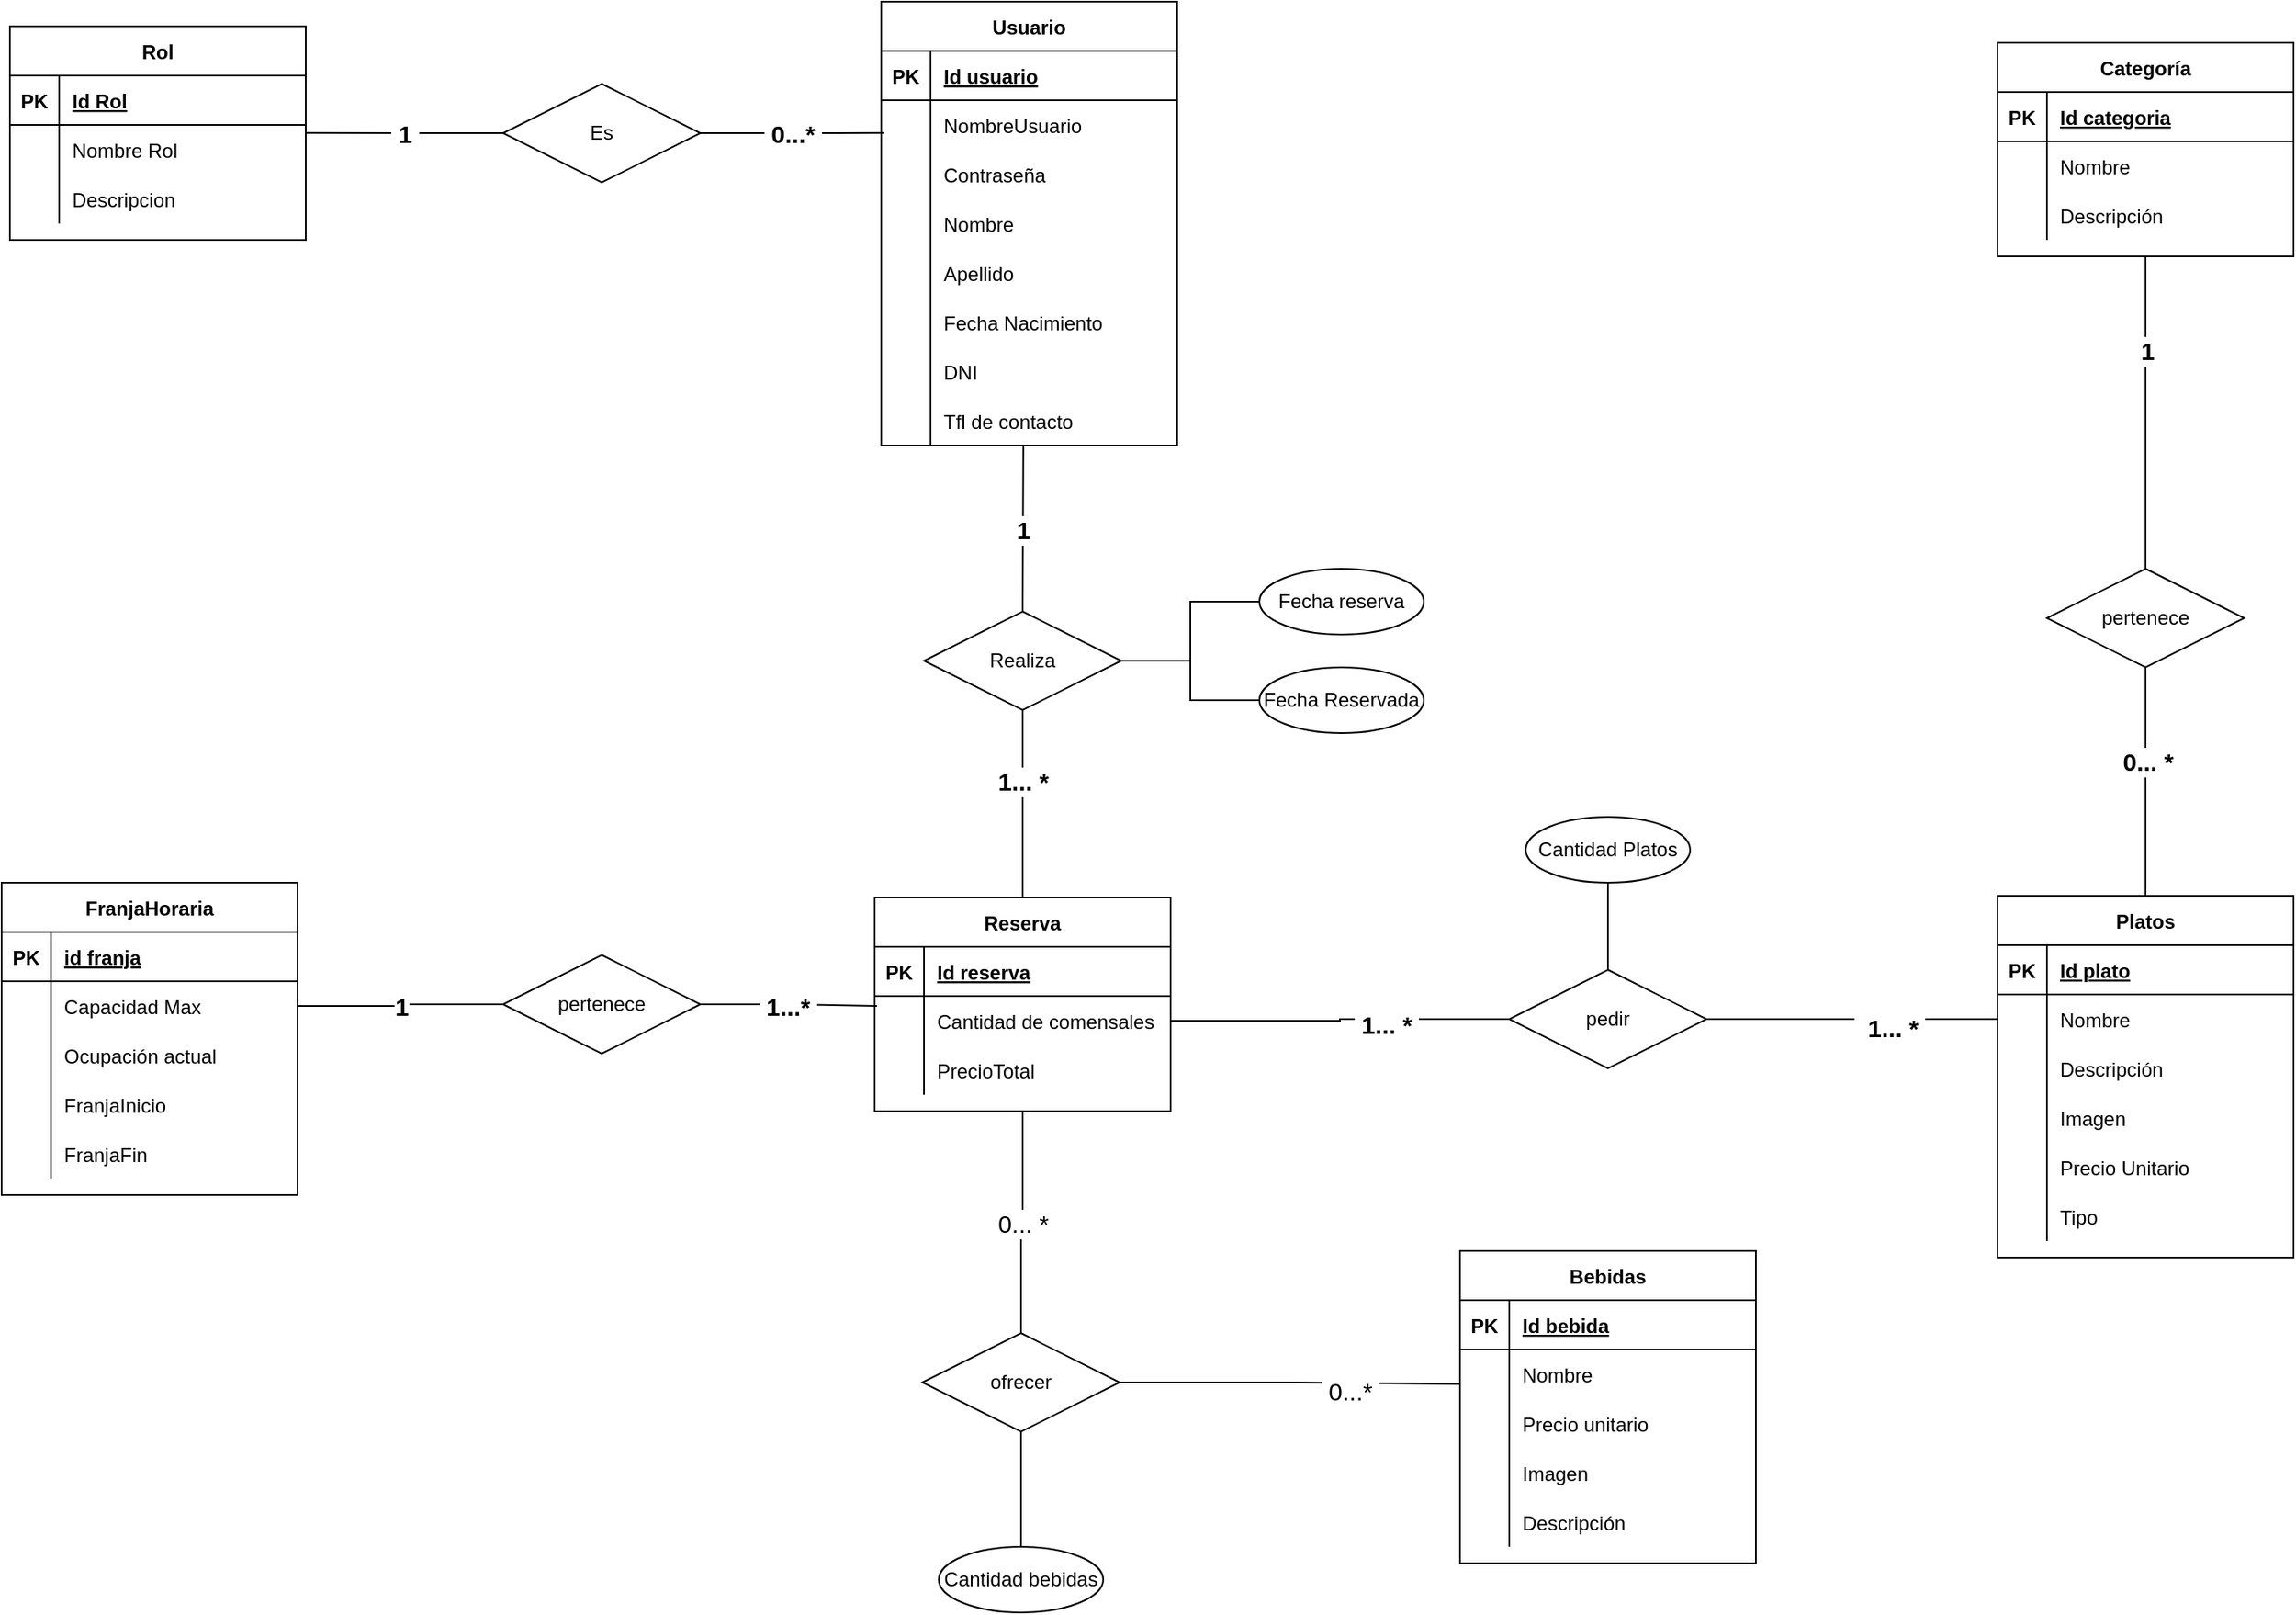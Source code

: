 <mxfile version="14.4.4" type="device"><diagram id="475zfKibWWfShRON_Sgv" name="Page-1"><mxGraphModel dx="2370" dy="1287" grid="1" gridSize="10" guides="1" tooltips="1" connect="1" arrows="1" fold="1" page="1" pageScale="1" pageWidth="10000" pageHeight="10000" math="0" shadow="0"><root><mxCell id="0"/><mxCell id="1" parent="0"/><mxCell id="POBwvLtmNd0tr_JfUgw_-1" value="Rol" style="shape=table;startSize=30;container=1;collapsible=1;childLayout=tableLayout;fixedRows=1;rowLines=0;fontStyle=1;align=center;resizeLast=1;" parent="1" vertex="1"><mxGeometry x="270" y="195" width="180" height="130" as="geometry"/></mxCell><mxCell id="POBwvLtmNd0tr_JfUgw_-2" value="" style="shape=partialRectangle;collapsible=0;dropTarget=0;pointerEvents=0;fillColor=none;top=0;left=0;bottom=1;right=0;points=[[0,0.5],[1,0.5]];portConstraint=eastwest;" parent="POBwvLtmNd0tr_JfUgw_-1" vertex="1"><mxGeometry y="30" width="180" height="30" as="geometry"/></mxCell><mxCell id="POBwvLtmNd0tr_JfUgw_-3" value="PK" style="shape=partialRectangle;connectable=0;fillColor=none;top=0;left=0;bottom=0;right=0;fontStyle=1;overflow=hidden;" parent="POBwvLtmNd0tr_JfUgw_-2" vertex="1"><mxGeometry width="30" height="30" as="geometry"/></mxCell><mxCell id="POBwvLtmNd0tr_JfUgw_-4" value="Id Rol" style="shape=partialRectangle;connectable=0;fillColor=none;top=0;left=0;bottom=0;right=0;align=left;spacingLeft=6;fontStyle=5;overflow=hidden;" parent="POBwvLtmNd0tr_JfUgw_-2" vertex="1"><mxGeometry x="30" width="150" height="30" as="geometry"/></mxCell><mxCell id="POBwvLtmNd0tr_JfUgw_-5" value="" style="shape=partialRectangle;collapsible=0;dropTarget=0;pointerEvents=0;fillColor=none;top=0;left=0;bottom=0;right=0;points=[[0,0.5],[1,0.5]];portConstraint=eastwest;" parent="POBwvLtmNd0tr_JfUgw_-1" vertex="1"><mxGeometry y="60" width="180" height="30" as="geometry"/></mxCell><mxCell id="POBwvLtmNd0tr_JfUgw_-6" value="" style="shape=partialRectangle;connectable=0;fillColor=none;top=0;left=0;bottom=0;right=0;editable=1;overflow=hidden;" parent="POBwvLtmNd0tr_JfUgw_-5" vertex="1"><mxGeometry width="30" height="30" as="geometry"/></mxCell><mxCell id="POBwvLtmNd0tr_JfUgw_-7" value="Nombre Rol" style="shape=partialRectangle;connectable=0;fillColor=none;top=0;left=0;bottom=0;right=0;align=left;spacingLeft=6;overflow=hidden;" parent="POBwvLtmNd0tr_JfUgw_-5" vertex="1"><mxGeometry x="30" width="150" height="30" as="geometry"/></mxCell><mxCell id="POBwvLtmNd0tr_JfUgw_-8" value="" style="shape=partialRectangle;collapsible=0;dropTarget=0;pointerEvents=0;fillColor=none;top=0;left=0;bottom=0;right=0;points=[[0,0.5],[1,0.5]];portConstraint=eastwest;" parent="POBwvLtmNd0tr_JfUgw_-1" vertex="1"><mxGeometry y="90" width="180" height="30" as="geometry"/></mxCell><mxCell id="POBwvLtmNd0tr_JfUgw_-9" value="" style="shape=partialRectangle;connectable=0;fillColor=none;top=0;left=0;bottom=0;right=0;editable=1;overflow=hidden;" parent="POBwvLtmNd0tr_JfUgw_-8" vertex="1"><mxGeometry width="30" height="30" as="geometry"/></mxCell><mxCell id="POBwvLtmNd0tr_JfUgw_-10" value="Descripcion" style="shape=partialRectangle;connectable=0;fillColor=none;top=0;left=0;bottom=0;right=0;align=left;spacingLeft=6;overflow=hidden;" parent="POBwvLtmNd0tr_JfUgw_-8" vertex="1"><mxGeometry x="30" width="150" height="30" as="geometry"/></mxCell><mxCell id="POBwvLtmNd0tr_JfUgw_-11" value="&amp;nbsp;1&amp;nbsp;" style="edgeStyle=orthogonalEdgeStyle;rounded=0;orthogonalLoop=1;jettySize=auto;html=1;exitX=0;exitY=0.5;exitDx=0;exitDy=0;entryX=0.998;entryY=0.163;entryDx=0;entryDy=0;entryPerimeter=0;endArrow=none;endFill=0;fontSize=15;fontStyle=1" parent="1" source="POBwvLtmNd0tr_JfUgw_-13" target="POBwvLtmNd0tr_JfUgw_-5" edge="1"><mxGeometry relative="1" as="geometry"/></mxCell><mxCell id="POBwvLtmNd0tr_JfUgw_-12" value="&amp;nbsp;0...*&amp;nbsp;" style="edgeStyle=orthogonalEdgeStyle;rounded=0;orthogonalLoop=1;jettySize=auto;html=1;exitX=1;exitY=0.5;exitDx=0;exitDy=0;entryX=0.008;entryY=0.663;entryDx=0;entryDy=0;entryPerimeter=0;endArrow=none;endFill=0;fontSize=15;fontStyle=1" parent="1" source="POBwvLtmNd0tr_JfUgw_-13" target="POBwvLtmNd0tr_JfUgw_-18" edge="1"><mxGeometry relative="1" as="geometry"/></mxCell><mxCell id="POBwvLtmNd0tr_JfUgw_-13" value="Es" style="shape=rhombus;perimeter=rhombusPerimeter;whiteSpace=wrap;html=1;align=center;" parent="1" vertex="1"><mxGeometry x="570" y="230" width="120" height="60" as="geometry"/></mxCell><mxCell id="POBwvLtmNd0tr_JfUgw_-14" value="Usuario" style="shape=table;startSize=30;container=1;collapsible=1;childLayout=tableLayout;fixedRows=1;rowLines=0;fontStyle=1;align=center;resizeLast=1;" parent="1" vertex="1"><mxGeometry x="800" y="180" width="180" height="270" as="geometry"/></mxCell><mxCell id="POBwvLtmNd0tr_JfUgw_-15" value="" style="shape=partialRectangle;collapsible=0;dropTarget=0;pointerEvents=0;fillColor=none;top=0;left=0;bottom=1;right=0;points=[[0,0.5],[1,0.5]];portConstraint=eastwest;" parent="POBwvLtmNd0tr_JfUgw_-14" vertex="1"><mxGeometry y="30" width="180" height="30" as="geometry"/></mxCell><mxCell id="POBwvLtmNd0tr_JfUgw_-16" value="PK" style="shape=partialRectangle;connectable=0;fillColor=none;top=0;left=0;bottom=0;right=0;fontStyle=1;overflow=hidden;" parent="POBwvLtmNd0tr_JfUgw_-15" vertex="1"><mxGeometry width="30" height="30" as="geometry"/></mxCell><mxCell id="POBwvLtmNd0tr_JfUgw_-17" value="Id usuario" style="shape=partialRectangle;connectable=0;fillColor=none;top=0;left=0;bottom=0;right=0;align=left;spacingLeft=6;fontStyle=5;overflow=hidden;" parent="POBwvLtmNd0tr_JfUgw_-15" vertex="1"><mxGeometry x="30" width="150" height="30" as="geometry"/></mxCell><mxCell id="POBwvLtmNd0tr_JfUgw_-18" value="" style="shape=partialRectangle;collapsible=0;dropTarget=0;pointerEvents=0;fillColor=none;top=0;left=0;bottom=0;right=0;points=[[0,0.5],[1,0.5]];portConstraint=eastwest;" parent="POBwvLtmNd0tr_JfUgw_-14" vertex="1"><mxGeometry y="60" width="180" height="30" as="geometry"/></mxCell><mxCell id="POBwvLtmNd0tr_JfUgw_-19" value="" style="shape=partialRectangle;connectable=0;fillColor=none;top=0;left=0;bottom=0;right=0;editable=1;overflow=hidden;" parent="POBwvLtmNd0tr_JfUgw_-18" vertex="1"><mxGeometry width="30" height="30" as="geometry"/></mxCell><mxCell id="POBwvLtmNd0tr_JfUgw_-20" value="NombreUsuario" style="shape=partialRectangle;connectable=0;fillColor=none;top=0;left=0;bottom=0;right=0;align=left;spacingLeft=6;overflow=hidden;" parent="POBwvLtmNd0tr_JfUgw_-18" vertex="1"><mxGeometry x="30" width="150" height="30" as="geometry"/></mxCell><mxCell id="POBwvLtmNd0tr_JfUgw_-21" value="" style="shape=partialRectangle;collapsible=0;dropTarget=0;pointerEvents=0;fillColor=none;top=0;left=0;bottom=0;right=0;points=[[0,0.5],[1,0.5]];portConstraint=eastwest;" parent="POBwvLtmNd0tr_JfUgw_-14" vertex="1"><mxGeometry y="90" width="180" height="30" as="geometry"/></mxCell><mxCell id="POBwvLtmNd0tr_JfUgw_-22" value="" style="shape=partialRectangle;connectable=0;fillColor=none;top=0;left=0;bottom=0;right=0;editable=1;overflow=hidden;" parent="POBwvLtmNd0tr_JfUgw_-21" vertex="1"><mxGeometry width="30" height="30" as="geometry"/></mxCell><mxCell id="POBwvLtmNd0tr_JfUgw_-23" value="Contraseña" style="shape=partialRectangle;connectable=0;fillColor=none;top=0;left=0;bottom=0;right=0;align=left;spacingLeft=6;overflow=hidden;" parent="POBwvLtmNd0tr_JfUgw_-21" vertex="1"><mxGeometry x="30" width="150" height="30" as="geometry"/></mxCell><mxCell id="POBwvLtmNd0tr_JfUgw_-24" value="" style="shape=partialRectangle;collapsible=0;dropTarget=0;pointerEvents=0;fillColor=none;top=0;left=0;bottom=0;right=0;points=[[0,0.5],[1,0.5]];portConstraint=eastwest;" parent="POBwvLtmNd0tr_JfUgw_-14" vertex="1"><mxGeometry y="120" width="180" height="30" as="geometry"/></mxCell><mxCell id="POBwvLtmNd0tr_JfUgw_-25" value="" style="shape=partialRectangle;connectable=0;fillColor=none;top=0;left=0;bottom=0;right=0;editable=1;overflow=hidden;" parent="POBwvLtmNd0tr_JfUgw_-24" vertex="1"><mxGeometry width="30" height="30" as="geometry"/></mxCell><mxCell id="POBwvLtmNd0tr_JfUgw_-26" value="Nombre" style="shape=partialRectangle;connectable=0;fillColor=none;top=0;left=0;bottom=0;right=0;align=left;spacingLeft=6;overflow=hidden;" parent="POBwvLtmNd0tr_JfUgw_-24" vertex="1"><mxGeometry x="30" width="150" height="30" as="geometry"/></mxCell><mxCell id="POBwvLtmNd0tr_JfUgw_-27" style="shape=partialRectangle;collapsible=0;dropTarget=0;pointerEvents=0;fillColor=none;top=0;left=0;bottom=0;right=0;points=[[0,0.5],[1,0.5]];portConstraint=eastwest;" parent="POBwvLtmNd0tr_JfUgw_-14" vertex="1"><mxGeometry y="150" width="180" height="30" as="geometry"/></mxCell><mxCell id="POBwvLtmNd0tr_JfUgw_-28" style="shape=partialRectangle;connectable=0;fillColor=none;top=0;left=0;bottom=0;right=0;editable=1;overflow=hidden;" parent="POBwvLtmNd0tr_JfUgw_-27" vertex="1"><mxGeometry width="30" height="30" as="geometry"/></mxCell><mxCell id="POBwvLtmNd0tr_JfUgw_-29" value="Apellido" style="shape=partialRectangle;connectable=0;fillColor=none;top=0;left=0;bottom=0;right=0;align=left;spacingLeft=6;overflow=hidden;" parent="POBwvLtmNd0tr_JfUgw_-27" vertex="1"><mxGeometry x="30" width="150" height="30" as="geometry"/></mxCell><mxCell id="POBwvLtmNd0tr_JfUgw_-30" style="shape=partialRectangle;collapsible=0;dropTarget=0;pointerEvents=0;fillColor=none;top=0;left=0;bottom=0;right=0;points=[[0,0.5],[1,0.5]];portConstraint=eastwest;" parent="POBwvLtmNd0tr_JfUgw_-14" vertex="1"><mxGeometry y="180" width="180" height="30" as="geometry"/></mxCell><mxCell id="POBwvLtmNd0tr_JfUgw_-31" style="shape=partialRectangle;connectable=0;fillColor=none;top=0;left=0;bottom=0;right=0;editable=1;overflow=hidden;" parent="POBwvLtmNd0tr_JfUgw_-30" vertex="1"><mxGeometry width="30" height="30" as="geometry"/></mxCell><mxCell id="POBwvLtmNd0tr_JfUgw_-32" value="Fecha Nacimiento" style="shape=partialRectangle;connectable=0;fillColor=none;top=0;left=0;bottom=0;right=0;align=left;spacingLeft=6;overflow=hidden;" parent="POBwvLtmNd0tr_JfUgw_-30" vertex="1"><mxGeometry x="30" width="150" height="30" as="geometry"/></mxCell><mxCell id="POBwvLtmNd0tr_JfUgw_-33" style="shape=partialRectangle;collapsible=0;dropTarget=0;pointerEvents=0;fillColor=none;top=0;left=0;bottom=0;right=0;points=[[0,0.5],[1,0.5]];portConstraint=eastwest;" parent="POBwvLtmNd0tr_JfUgw_-14" vertex="1"><mxGeometry y="210" width="180" height="30" as="geometry"/></mxCell><mxCell id="POBwvLtmNd0tr_JfUgw_-34" style="shape=partialRectangle;connectable=0;fillColor=none;top=0;left=0;bottom=0;right=0;editable=1;overflow=hidden;" parent="POBwvLtmNd0tr_JfUgw_-33" vertex="1"><mxGeometry width="30" height="30" as="geometry"/></mxCell><mxCell id="POBwvLtmNd0tr_JfUgw_-35" value="DNI" style="shape=partialRectangle;connectable=0;fillColor=none;top=0;left=0;bottom=0;right=0;align=left;spacingLeft=6;overflow=hidden;" parent="POBwvLtmNd0tr_JfUgw_-33" vertex="1"><mxGeometry x="30" width="150" height="30" as="geometry"/></mxCell><mxCell id="POBwvLtmNd0tr_JfUgw_-36" style="shape=partialRectangle;collapsible=0;dropTarget=0;pointerEvents=0;fillColor=none;top=0;left=0;bottom=0;right=0;points=[[0,0.5],[1,0.5]];portConstraint=eastwest;" parent="POBwvLtmNd0tr_JfUgw_-14" vertex="1"><mxGeometry y="240" width="180" height="30" as="geometry"/></mxCell><mxCell id="POBwvLtmNd0tr_JfUgw_-37" style="shape=partialRectangle;connectable=0;fillColor=none;top=0;left=0;bottom=0;right=0;editable=1;overflow=hidden;" parent="POBwvLtmNd0tr_JfUgw_-36" vertex="1"><mxGeometry width="30" height="30" as="geometry"/></mxCell><mxCell id="POBwvLtmNd0tr_JfUgw_-38" value="Tfl de contacto" style="shape=partialRectangle;connectable=0;fillColor=none;top=0;left=0;bottom=0;right=0;align=left;spacingLeft=6;overflow=hidden;" parent="POBwvLtmNd0tr_JfUgw_-36" vertex="1"><mxGeometry x="30" width="150" height="30" as="geometry"/></mxCell><mxCell id="POBwvLtmNd0tr_JfUgw_-39" value="1" style="edgeStyle=orthogonalEdgeStyle;rounded=0;orthogonalLoop=1;jettySize=auto;html=1;exitX=0.5;exitY=0;exitDx=0;exitDy=0;entryX=0.48;entryY=0.998;entryDx=0;entryDy=0;entryPerimeter=0;endArrow=none;endFill=0;fontSize=15;fontStyle=1" parent="1" source="POBwvLtmNd0tr_JfUgw_-40" target="POBwvLtmNd0tr_JfUgw_-36" edge="1"><mxGeometry relative="1" as="geometry"><Array as="points"><mxPoint x="886" y="545"/><mxPoint x="886" y="497"/></Array></mxGeometry></mxCell><mxCell id="POBwvLtmNd0tr_JfUgw_-40" value="Realiza" style="shape=rhombus;perimeter=rhombusPerimeter;whiteSpace=wrap;html=1;align=center;" parent="1" vertex="1"><mxGeometry x="826" y="551" width="120" height="60" as="geometry"/></mxCell><mxCell id="POBwvLtmNd0tr_JfUgw_-41" style="edgeStyle=orthogonalEdgeStyle;rounded=0;orthogonalLoop=1;jettySize=auto;html=1;exitX=0.5;exitY=0;exitDx=0;exitDy=0;entryX=0.5;entryY=1;entryDx=0;entryDy=0;endArrow=none;endFill=0;fontSize=15;fontStyle=1" parent="1" source="POBwvLtmNd0tr_JfUgw_-43" target="POBwvLtmNd0tr_JfUgw_-40" edge="1"><mxGeometry relative="1" as="geometry"/></mxCell><mxCell id="POBwvLtmNd0tr_JfUgw_-42" value="1... *" style="edgeLabel;html=1;align=center;verticalAlign=middle;resizable=0;points=[];fontSize=15;fontStyle=1" parent="POBwvLtmNd0tr_JfUgw_-41" vertex="1" connectable="0"><mxGeometry x="0.246" relative="1" as="geometry"><mxPoint as="offset"/></mxGeometry></mxCell><mxCell id="POBwvLtmNd0tr_JfUgw_-43" value="Reserva" style="shape=table;startSize=30;container=1;collapsible=1;childLayout=tableLayout;fixedRows=1;rowLines=0;fontStyle=1;align=center;resizeLast=1;" parent="1" vertex="1"><mxGeometry x="796" y="725" width="180" height="130" as="geometry"/></mxCell><mxCell id="POBwvLtmNd0tr_JfUgw_-44" value="" style="shape=partialRectangle;collapsible=0;dropTarget=0;pointerEvents=0;fillColor=none;top=0;left=0;bottom=1;right=0;points=[[0,0.5],[1,0.5]];portConstraint=eastwest;" parent="POBwvLtmNd0tr_JfUgw_-43" vertex="1"><mxGeometry y="30" width="180" height="30" as="geometry"/></mxCell><mxCell id="POBwvLtmNd0tr_JfUgw_-45" value="PK" style="shape=partialRectangle;connectable=0;fillColor=none;top=0;left=0;bottom=0;right=0;fontStyle=1;overflow=hidden;" parent="POBwvLtmNd0tr_JfUgw_-44" vertex="1"><mxGeometry width="30" height="30" as="geometry"/></mxCell><mxCell id="POBwvLtmNd0tr_JfUgw_-46" value="Id reserva" style="shape=partialRectangle;connectable=0;fillColor=none;top=0;left=0;bottom=0;right=0;align=left;spacingLeft=6;fontStyle=5;overflow=hidden;" parent="POBwvLtmNd0tr_JfUgw_-44" vertex="1"><mxGeometry x="30" width="150" height="30" as="geometry"/></mxCell><mxCell id="POBwvLtmNd0tr_JfUgw_-47" value="" style="shape=partialRectangle;collapsible=0;dropTarget=0;pointerEvents=0;fillColor=none;top=0;left=0;bottom=0;right=0;points=[[0,0.5],[1,0.5]];portConstraint=eastwest;" parent="POBwvLtmNd0tr_JfUgw_-43" vertex="1"><mxGeometry y="60" width="180" height="30" as="geometry"/></mxCell><mxCell id="POBwvLtmNd0tr_JfUgw_-48" value="" style="shape=partialRectangle;connectable=0;fillColor=none;top=0;left=0;bottom=0;right=0;editable=1;overflow=hidden;" parent="POBwvLtmNd0tr_JfUgw_-47" vertex="1"><mxGeometry width="30" height="30" as="geometry"/></mxCell><mxCell id="POBwvLtmNd0tr_JfUgw_-49" value="Cantidad de comensales" style="shape=partialRectangle;connectable=0;fillColor=none;top=0;left=0;bottom=0;right=0;align=left;spacingLeft=6;overflow=hidden;" parent="POBwvLtmNd0tr_JfUgw_-47" vertex="1"><mxGeometry x="30" width="150" height="30" as="geometry"/></mxCell><mxCell id="POBwvLtmNd0tr_JfUgw_-50" value="" style="shape=partialRectangle;collapsible=0;dropTarget=0;pointerEvents=0;fillColor=none;top=0;left=0;bottom=0;right=0;points=[[0,0.5],[1,0.5]];portConstraint=eastwest;" parent="POBwvLtmNd0tr_JfUgw_-43" vertex="1"><mxGeometry y="90" width="180" height="30" as="geometry"/></mxCell><mxCell id="POBwvLtmNd0tr_JfUgw_-51" value="" style="shape=partialRectangle;connectable=0;fillColor=none;top=0;left=0;bottom=0;right=0;editable=1;overflow=hidden;" parent="POBwvLtmNd0tr_JfUgw_-50" vertex="1"><mxGeometry width="30" height="30" as="geometry"/></mxCell><mxCell id="POBwvLtmNd0tr_JfUgw_-52" value="PrecioTotal" style="shape=partialRectangle;connectable=0;fillColor=none;top=0;left=0;bottom=0;right=0;align=left;spacingLeft=6;overflow=hidden;" parent="POBwvLtmNd0tr_JfUgw_-50" vertex="1"><mxGeometry x="30" width="150" height="30" as="geometry"/></mxCell><mxCell id="POBwvLtmNd0tr_JfUgw_-53" style="edgeStyle=orthogonalEdgeStyle;rounded=0;orthogonalLoop=1;jettySize=auto;html=1;exitX=0;exitY=0.5;exitDx=0;exitDy=0;entryX=1;entryY=0.5;entryDx=0;entryDy=0;endArrow=none;endFill=0;" parent="1" source="POBwvLtmNd0tr_JfUgw_-54" target="POBwvLtmNd0tr_JfUgw_-40" edge="1"><mxGeometry relative="1" as="geometry"/></mxCell><mxCell id="POBwvLtmNd0tr_JfUgw_-54" value="Fecha reserva" style="ellipse;whiteSpace=wrap;html=1;align=center;" parent="1" vertex="1"><mxGeometry x="1030" y="525" width="100" height="40" as="geometry"/></mxCell><mxCell id="POBwvLtmNd0tr_JfUgw_-55" style="edgeStyle=orthogonalEdgeStyle;rounded=0;orthogonalLoop=1;jettySize=auto;html=1;exitX=1;exitY=0.5;exitDx=0;exitDy=0;entryX=0;entryY=0.5;entryDx=0;entryDy=0;endArrow=none;endFill=0;fontSize=15;fontStyle=1" parent="1" source="POBwvLtmNd0tr_JfUgw_-57" target="POBwvLtmNd0tr_JfUgw_-64" edge="1"><mxGeometry relative="1" as="geometry"/></mxCell><mxCell id="POBwvLtmNd0tr_JfUgw_-56" value="&amp;nbsp; 1... *&amp;nbsp;" style="edgeLabel;html=1;align=center;verticalAlign=middle;resizable=0;points=[];fontStyle=1;fontSize=15;" parent="POBwvLtmNd0tr_JfUgw_-55" vertex="1" connectable="0"><mxGeometry x="0.254" y="-5" relative="1" as="geometry"><mxPoint as="offset"/></mxGeometry></mxCell><mxCell id="POBwvLtmNd0tr_JfUgw_-57" value="pedir" style="shape=rhombus;perimeter=rhombusPerimeter;whiteSpace=wrap;html=1;align=center;" parent="1" vertex="1"><mxGeometry x="1182" y="769" width="120" height="60" as="geometry"/></mxCell><mxCell id="POBwvLtmNd0tr_JfUgw_-58" style="edgeStyle=orthogonalEdgeStyle;rounded=0;orthogonalLoop=1;jettySize=auto;html=1;exitX=1;exitY=0.5;exitDx=0;exitDy=0;endArrow=none;endFill=0;entryX=0;entryY=0.5;entryDx=0;entryDy=0;fontSize=15;fontStyle=1" parent="1" source="POBwvLtmNd0tr_JfUgw_-47" target="POBwvLtmNd0tr_JfUgw_-57" edge="1"><mxGeometry relative="1" as="geometry"><mxPoint x="1160.0" y="800.529" as="targetPoint"/></mxGeometry></mxCell><mxCell id="POBwvLtmNd0tr_JfUgw_-59" value="&amp;nbsp;1... *&amp;nbsp;" style="edgeLabel;html=1;align=center;verticalAlign=middle;resizable=0;points=[];fontStyle=1;fontSize=15;" parent="POBwvLtmNd0tr_JfUgw_-58" vertex="1" connectable="0"><mxGeometry x="0.275" y="-3" relative="1" as="geometry"><mxPoint as="offset"/></mxGeometry></mxCell><mxCell id="POBwvLtmNd0tr_JfUgw_-60" value="Platos" style="shape=table;startSize=30;container=1;collapsible=1;childLayout=tableLayout;fixedRows=1;rowLines=0;fontStyle=1;align=center;resizeLast=1;" parent="1" vertex="1"><mxGeometry x="1479" y="724" width="180" height="220" as="geometry"/></mxCell><mxCell id="POBwvLtmNd0tr_JfUgw_-61" value="" style="shape=partialRectangle;collapsible=0;dropTarget=0;pointerEvents=0;fillColor=none;top=0;left=0;bottom=1;right=0;points=[[0,0.5],[1,0.5]];portConstraint=eastwest;" parent="POBwvLtmNd0tr_JfUgw_-60" vertex="1"><mxGeometry y="30" width="180" height="30" as="geometry"/></mxCell><mxCell id="POBwvLtmNd0tr_JfUgw_-62" value="PK" style="shape=partialRectangle;connectable=0;fillColor=none;top=0;left=0;bottom=0;right=0;fontStyle=1;overflow=hidden;" parent="POBwvLtmNd0tr_JfUgw_-61" vertex="1"><mxGeometry width="30" height="30" as="geometry"/></mxCell><mxCell id="POBwvLtmNd0tr_JfUgw_-63" value="Id plato" style="shape=partialRectangle;connectable=0;fillColor=none;top=0;left=0;bottom=0;right=0;align=left;spacingLeft=6;fontStyle=5;overflow=hidden;" parent="POBwvLtmNd0tr_JfUgw_-61" vertex="1"><mxGeometry x="30" width="150" height="30" as="geometry"/></mxCell><mxCell id="POBwvLtmNd0tr_JfUgw_-64" value="" style="shape=partialRectangle;collapsible=0;dropTarget=0;pointerEvents=0;fillColor=none;top=0;left=0;bottom=0;right=0;points=[[0,0.5],[1,0.5]];portConstraint=eastwest;" parent="POBwvLtmNd0tr_JfUgw_-60" vertex="1"><mxGeometry y="60" width="180" height="30" as="geometry"/></mxCell><mxCell id="POBwvLtmNd0tr_JfUgw_-65" value="" style="shape=partialRectangle;connectable=0;fillColor=none;top=0;left=0;bottom=0;right=0;editable=1;overflow=hidden;" parent="POBwvLtmNd0tr_JfUgw_-64" vertex="1"><mxGeometry width="30" height="30" as="geometry"/></mxCell><mxCell id="POBwvLtmNd0tr_JfUgw_-66" value="Nombre" style="shape=partialRectangle;connectable=0;fillColor=none;top=0;left=0;bottom=0;right=0;align=left;spacingLeft=6;overflow=hidden;" parent="POBwvLtmNd0tr_JfUgw_-64" vertex="1"><mxGeometry x="30" width="150" height="30" as="geometry"/></mxCell><mxCell id="POBwvLtmNd0tr_JfUgw_-67" value="" style="shape=partialRectangle;collapsible=0;dropTarget=0;pointerEvents=0;fillColor=none;top=0;left=0;bottom=0;right=0;points=[[0,0.5],[1,0.5]];portConstraint=eastwest;" parent="POBwvLtmNd0tr_JfUgw_-60" vertex="1"><mxGeometry y="90" width="180" height="30" as="geometry"/></mxCell><mxCell id="POBwvLtmNd0tr_JfUgw_-68" value="" style="shape=partialRectangle;connectable=0;fillColor=none;top=0;left=0;bottom=0;right=0;editable=1;overflow=hidden;" parent="POBwvLtmNd0tr_JfUgw_-67" vertex="1"><mxGeometry width="30" height="30" as="geometry"/></mxCell><mxCell id="POBwvLtmNd0tr_JfUgw_-69" value="Descripción" style="shape=partialRectangle;connectable=0;fillColor=none;top=0;left=0;bottom=0;right=0;align=left;spacingLeft=6;overflow=hidden;" parent="POBwvLtmNd0tr_JfUgw_-67" vertex="1"><mxGeometry x="30" width="150" height="30" as="geometry"/></mxCell><mxCell id="POBwvLtmNd0tr_JfUgw_-70" value="" style="shape=partialRectangle;collapsible=0;dropTarget=0;pointerEvents=0;fillColor=none;top=0;left=0;bottom=0;right=0;points=[[0,0.5],[1,0.5]];portConstraint=eastwest;" parent="POBwvLtmNd0tr_JfUgw_-60" vertex="1"><mxGeometry y="120" width="180" height="30" as="geometry"/></mxCell><mxCell id="POBwvLtmNd0tr_JfUgw_-71" value="" style="shape=partialRectangle;connectable=0;fillColor=none;top=0;left=0;bottom=0;right=0;editable=1;overflow=hidden;" parent="POBwvLtmNd0tr_JfUgw_-70" vertex="1"><mxGeometry width="30" height="30" as="geometry"/></mxCell><mxCell id="POBwvLtmNd0tr_JfUgw_-72" value="Imagen" style="shape=partialRectangle;connectable=0;fillColor=none;top=0;left=0;bottom=0;right=0;align=left;spacingLeft=6;overflow=hidden;" parent="POBwvLtmNd0tr_JfUgw_-70" vertex="1"><mxGeometry x="30" width="150" height="30" as="geometry"/></mxCell><mxCell id="POBwvLtmNd0tr_JfUgw_-73" style="shape=partialRectangle;collapsible=0;dropTarget=0;pointerEvents=0;fillColor=none;top=0;left=0;bottom=0;right=0;points=[[0,0.5],[1,0.5]];portConstraint=eastwest;" parent="POBwvLtmNd0tr_JfUgw_-60" vertex="1"><mxGeometry y="150" width="180" height="30" as="geometry"/></mxCell><mxCell id="POBwvLtmNd0tr_JfUgw_-74" style="shape=partialRectangle;connectable=0;fillColor=none;top=0;left=0;bottom=0;right=0;editable=1;overflow=hidden;" parent="POBwvLtmNd0tr_JfUgw_-73" vertex="1"><mxGeometry width="30" height="30" as="geometry"/></mxCell><mxCell id="POBwvLtmNd0tr_JfUgw_-75" value="Precio Unitario" style="shape=partialRectangle;connectable=0;fillColor=none;top=0;left=0;bottom=0;right=0;align=left;spacingLeft=6;overflow=hidden;" parent="POBwvLtmNd0tr_JfUgw_-73" vertex="1"><mxGeometry x="30" width="150" height="30" as="geometry"/></mxCell><mxCell id="POBwvLtmNd0tr_JfUgw_-93" style="shape=partialRectangle;collapsible=0;dropTarget=0;pointerEvents=0;fillColor=none;top=0;left=0;bottom=0;right=0;points=[[0,0.5],[1,0.5]];portConstraint=eastwest;" parent="POBwvLtmNd0tr_JfUgw_-60" vertex="1"><mxGeometry y="180" width="180" height="30" as="geometry"/></mxCell><mxCell id="POBwvLtmNd0tr_JfUgw_-94" style="shape=partialRectangle;connectable=0;fillColor=none;top=0;left=0;bottom=0;right=0;editable=1;overflow=hidden;" parent="POBwvLtmNd0tr_JfUgw_-93" vertex="1"><mxGeometry width="30" height="30" as="geometry"/></mxCell><mxCell id="POBwvLtmNd0tr_JfUgw_-95" value="Tipo" style="shape=partialRectangle;connectable=0;fillColor=none;top=0;left=0;bottom=0;right=0;align=left;spacingLeft=6;overflow=hidden;" parent="POBwvLtmNd0tr_JfUgw_-93" vertex="1"><mxGeometry x="30" width="150" height="30" as="geometry"/></mxCell><mxCell id="POBwvLtmNd0tr_JfUgw_-76" style="edgeStyle=orthogonalEdgeStyle;rounded=0;orthogonalLoop=1;jettySize=auto;html=1;exitX=0.5;exitY=1;exitDx=0;exitDy=0;entryX=0.5;entryY=0;entryDx=0;entryDy=0;endArrow=none;endFill=0;" parent="1" source="POBwvLtmNd0tr_JfUgw_-77" target="POBwvLtmNd0tr_JfUgw_-57" edge="1"><mxGeometry relative="1" as="geometry"/></mxCell><mxCell id="POBwvLtmNd0tr_JfUgw_-77" value="Cantidad Platos" style="ellipse;whiteSpace=wrap;html=1;align=center;" parent="1" vertex="1"><mxGeometry x="1192" y="676" width="100" height="40" as="geometry"/></mxCell><mxCell id="POBwvLtmNd0tr_JfUgw_-78" style="edgeStyle=orthogonalEdgeStyle;rounded=0;orthogonalLoop=1;jettySize=auto;html=1;exitX=0.5;exitY=1;exitDx=0;exitDy=0;entryX=0.5;entryY=0;entryDx=0;entryDy=0;endArrow=none;endFill=0;fontSize=15;fontStyle=1" parent="1" source="POBwvLtmNd0tr_JfUgw_-80" target="POBwvLtmNd0tr_JfUgw_-60" edge="1"><mxGeometry relative="1" as="geometry"/></mxCell><mxCell id="POBwvLtmNd0tr_JfUgw_-79" value="&amp;nbsp; 0... *" style="edgeLabel;html=1;align=center;verticalAlign=middle;resizable=0;points=[];fontStyle=1;fontSize=15;" parent="POBwvLtmNd0tr_JfUgw_-78" vertex="1" connectable="0"><mxGeometry x="-0.18" y="-3" relative="1" as="geometry"><mxPoint as="offset"/></mxGeometry></mxCell><mxCell id="POBwvLtmNd0tr_JfUgw_-80" value="pertenece" style="shape=rhombus;perimeter=rhombusPerimeter;whiteSpace=wrap;html=1;align=center;" parent="1" vertex="1"><mxGeometry x="1509" y="525" width="120" height="60" as="geometry"/></mxCell><mxCell id="POBwvLtmNd0tr_JfUgw_-81" style="edgeStyle=orthogonalEdgeStyle;rounded=0;orthogonalLoop=1;jettySize=auto;html=1;exitX=0.5;exitY=1;exitDx=0;exitDy=0;entryX=0.5;entryY=0;entryDx=0;entryDy=0;endArrow=none;endFill=0;fontSize=15;fontStyle=1" parent="1" source="POBwvLtmNd0tr_JfUgw_-83" target="POBwvLtmNd0tr_JfUgw_-80" edge="1"><mxGeometry relative="1" as="geometry"/></mxCell><mxCell id="POBwvLtmNd0tr_JfUgw_-82" value="1&amp;nbsp;" style="edgeLabel;html=1;align=center;verticalAlign=middle;resizable=0;points=[];fontStyle=1;fontSize=15;" parent="POBwvLtmNd0tr_JfUgw_-81" vertex="1" connectable="0"><mxGeometry x="-0.4" y="3" relative="1" as="geometry"><mxPoint as="offset"/></mxGeometry></mxCell><mxCell id="POBwvLtmNd0tr_JfUgw_-83" value="Categoría" style="shape=table;startSize=30;container=1;collapsible=1;childLayout=tableLayout;fixedRows=1;rowLines=0;fontStyle=1;align=center;resizeLast=1;" parent="1" vertex="1"><mxGeometry x="1479" y="205" width="180" height="130" as="geometry"/></mxCell><mxCell id="POBwvLtmNd0tr_JfUgw_-84" value="" style="shape=partialRectangle;collapsible=0;dropTarget=0;pointerEvents=0;fillColor=none;top=0;left=0;bottom=1;right=0;points=[[0,0.5],[1,0.5]];portConstraint=eastwest;" parent="POBwvLtmNd0tr_JfUgw_-83" vertex="1"><mxGeometry y="30" width="180" height="30" as="geometry"/></mxCell><mxCell id="POBwvLtmNd0tr_JfUgw_-85" value="PK" style="shape=partialRectangle;connectable=0;fillColor=none;top=0;left=0;bottom=0;right=0;fontStyle=1;overflow=hidden;" parent="POBwvLtmNd0tr_JfUgw_-84" vertex="1"><mxGeometry width="30" height="30" as="geometry"/></mxCell><mxCell id="POBwvLtmNd0tr_JfUgw_-86" value="Id categoria" style="shape=partialRectangle;connectable=0;fillColor=none;top=0;left=0;bottom=0;right=0;align=left;spacingLeft=6;fontStyle=5;overflow=hidden;" parent="POBwvLtmNd0tr_JfUgw_-84" vertex="1"><mxGeometry x="30" width="150" height="30" as="geometry"/></mxCell><mxCell id="POBwvLtmNd0tr_JfUgw_-87" value="" style="shape=partialRectangle;collapsible=0;dropTarget=0;pointerEvents=0;fillColor=none;top=0;left=0;bottom=0;right=0;points=[[0,0.5],[1,0.5]];portConstraint=eastwest;" parent="POBwvLtmNd0tr_JfUgw_-83" vertex="1"><mxGeometry y="60" width="180" height="30" as="geometry"/></mxCell><mxCell id="POBwvLtmNd0tr_JfUgw_-88" value="" style="shape=partialRectangle;connectable=0;fillColor=none;top=0;left=0;bottom=0;right=0;editable=1;overflow=hidden;" parent="POBwvLtmNd0tr_JfUgw_-87" vertex="1"><mxGeometry width="30" height="30" as="geometry"/></mxCell><mxCell id="POBwvLtmNd0tr_JfUgw_-89" value="Nombre" style="shape=partialRectangle;connectable=0;fillColor=none;top=0;left=0;bottom=0;right=0;align=left;spacingLeft=6;overflow=hidden;" parent="POBwvLtmNd0tr_JfUgw_-87" vertex="1"><mxGeometry x="30" width="150" height="30" as="geometry"/></mxCell><mxCell id="POBwvLtmNd0tr_JfUgw_-90" value="" style="shape=partialRectangle;collapsible=0;dropTarget=0;pointerEvents=0;fillColor=none;top=0;left=0;bottom=0;right=0;points=[[0,0.5],[1,0.5]];portConstraint=eastwest;" parent="POBwvLtmNd0tr_JfUgw_-83" vertex="1"><mxGeometry y="90" width="180" height="30" as="geometry"/></mxCell><mxCell id="POBwvLtmNd0tr_JfUgw_-91" value="" style="shape=partialRectangle;connectable=0;fillColor=none;top=0;left=0;bottom=0;right=0;editable=1;overflow=hidden;" parent="POBwvLtmNd0tr_JfUgw_-90" vertex="1"><mxGeometry width="30" height="30" as="geometry"/></mxCell><mxCell id="POBwvLtmNd0tr_JfUgw_-92" value="Descripción" style="shape=partialRectangle;connectable=0;fillColor=none;top=0;left=0;bottom=0;right=0;align=left;spacingLeft=6;overflow=hidden;" parent="POBwvLtmNd0tr_JfUgw_-90" vertex="1"><mxGeometry x="30" width="150" height="30" as="geometry"/></mxCell><mxCell id="POBwvLtmNd0tr_JfUgw_-96" value="FranjaHoraria" style="shape=table;startSize=30;container=1;collapsible=1;childLayout=tableLayout;fixedRows=1;rowLines=0;fontStyle=1;align=center;resizeLast=1;" parent="1" vertex="1"><mxGeometry x="265" y="716" width="180" height="190" as="geometry"/></mxCell><mxCell id="POBwvLtmNd0tr_JfUgw_-97" value="" style="shape=partialRectangle;collapsible=0;dropTarget=0;pointerEvents=0;fillColor=none;top=0;left=0;bottom=1;right=0;points=[[0,0.5],[1,0.5]];portConstraint=eastwest;" parent="POBwvLtmNd0tr_JfUgw_-96" vertex="1"><mxGeometry y="30" width="180" height="30" as="geometry"/></mxCell><mxCell id="POBwvLtmNd0tr_JfUgw_-98" value="PK" style="shape=partialRectangle;connectable=0;fillColor=none;top=0;left=0;bottom=0;right=0;fontStyle=1;overflow=hidden;" parent="POBwvLtmNd0tr_JfUgw_-97" vertex="1"><mxGeometry width="30" height="30" as="geometry"/></mxCell><mxCell id="POBwvLtmNd0tr_JfUgw_-99" value="id franja" style="shape=partialRectangle;connectable=0;fillColor=none;top=0;left=0;bottom=0;right=0;align=left;spacingLeft=6;fontStyle=5;overflow=hidden;" parent="POBwvLtmNd0tr_JfUgw_-97" vertex="1"><mxGeometry x="30" width="150" height="30" as="geometry"/></mxCell><mxCell id="POBwvLtmNd0tr_JfUgw_-100" value="" style="shape=partialRectangle;collapsible=0;dropTarget=0;pointerEvents=0;fillColor=none;top=0;left=0;bottom=0;right=0;points=[[0,0.5],[1,0.5]];portConstraint=eastwest;" parent="POBwvLtmNd0tr_JfUgw_-96" vertex="1"><mxGeometry y="60" width="180" height="30" as="geometry"/></mxCell><mxCell id="POBwvLtmNd0tr_JfUgw_-101" value="" style="shape=partialRectangle;connectable=0;fillColor=none;top=0;left=0;bottom=0;right=0;editable=1;overflow=hidden;" parent="POBwvLtmNd0tr_JfUgw_-100" vertex="1"><mxGeometry width="30" height="30" as="geometry"/></mxCell><mxCell id="POBwvLtmNd0tr_JfUgw_-102" value="Capacidad Max" style="shape=partialRectangle;connectable=0;fillColor=none;top=0;left=0;bottom=0;right=0;align=left;spacingLeft=6;overflow=hidden;" parent="POBwvLtmNd0tr_JfUgw_-100" vertex="1"><mxGeometry x="30" width="150" height="30" as="geometry"/></mxCell><mxCell id="POBwvLtmNd0tr_JfUgw_-103" value="" style="shape=partialRectangle;collapsible=0;dropTarget=0;pointerEvents=0;fillColor=none;top=0;left=0;bottom=0;right=0;points=[[0,0.5],[1,0.5]];portConstraint=eastwest;" parent="POBwvLtmNd0tr_JfUgw_-96" vertex="1"><mxGeometry y="90" width="180" height="30" as="geometry"/></mxCell><mxCell id="POBwvLtmNd0tr_JfUgw_-104" value="" style="shape=partialRectangle;connectable=0;fillColor=none;top=0;left=0;bottom=0;right=0;editable=1;overflow=hidden;" parent="POBwvLtmNd0tr_JfUgw_-103" vertex="1"><mxGeometry width="30" height="30" as="geometry"/></mxCell><mxCell id="POBwvLtmNd0tr_JfUgw_-105" value="Ocupación actual" style="shape=partialRectangle;connectable=0;fillColor=none;top=0;left=0;bottom=0;right=0;align=left;spacingLeft=6;overflow=hidden;" parent="POBwvLtmNd0tr_JfUgw_-103" vertex="1"><mxGeometry x="30" width="150" height="30" as="geometry"/></mxCell><mxCell id="q_e4hDPJIV6k3BmNKv0y-1" style="shape=partialRectangle;collapsible=0;dropTarget=0;pointerEvents=0;fillColor=none;top=0;left=0;bottom=0;right=0;points=[[0,0.5],[1,0.5]];portConstraint=eastwest;" vertex="1" parent="POBwvLtmNd0tr_JfUgw_-96"><mxGeometry y="120" width="180" height="30" as="geometry"/></mxCell><mxCell id="q_e4hDPJIV6k3BmNKv0y-2" style="shape=partialRectangle;connectable=0;fillColor=none;top=0;left=0;bottom=0;right=0;editable=1;overflow=hidden;" vertex="1" parent="q_e4hDPJIV6k3BmNKv0y-1"><mxGeometry width="30" height="30" as="geometry"/></mxCell><mxCell id="q_e4hDPJIV6k3BmNKv0y-3" value="FranjaInicio" style="shape=partialRectangle;connectable=0;fillColor=none;top=0;left=0;bottom=0;right=0;align=left;spacingLeft=6;overflow=hidden;" vertex="1" parent="q_e4hDPJIV6k3BmNKv0y-1"><mxGeometry x="30" width="150" height="30" as="geometry"/></mxCell><mxCell id="q_e4hDPJIV6k3BmNKv0y-4" style="shape=partialRectangle;collapsible=0;dropTarget=0;pointerEvents=0;fillColor=none;top=0;left=0;bottom=0;right=0;points=[[0,0.5],[1,0.5]];portConstraint=eastwest;" vertex="1" parent="POBwvLtmNd0tr_JfUgw_-96"><mxGeometry y="150" width="180" height="30" as="geometry"/></mxCell><mxCell id="q_e4hDPJIV6k3BmNKv0y-5" style="shape=partialRectangle;connectable=0;fillColor=none;top=0;left=0;bottom=0;right=0;editable=1;overflow=hidden;" vertex="1" parent="q_e4hDPJIV6k3BmNKv0y-4"><mxGeometry width="30" height="30" as="geometry"/></mxCell><mxCell id="q_e4hDPJIV6k3BmNKv0y-6" value="FranjaFin" style="shape=partialRectangle;connectable=0;fillColor=none;top=0;left=0;bottom=0;right=0;align=left;spacingLeft=6;overflow=hidden;" vertex="1" parent="q_e4hDPJIV6k3BmNKv0y-4"><mxGeometry x="30" width="150" height="30" as="geometry"/></mxCell><mxCell id="POBwvLtmNd0tr_JfUgw_-109" style="edgeStyle=orthogonalEdgeStyle;rounded=0;orthogonalLoop=1;jettySize=auto;html=1;exitX=0;exitY=0.5;exitDx=0;exitDy=0;entryX=1;entryY=0.5;entryDx=0;entryDy=0;endArrow=none;endFill=0;fontSize=15;" parent="1" source="POBwvLtmNd0tr_JfUgw_-108" target="POBwvLtmNd0tr_JfUgw_-40" edge="1"><mxGeometry relative="1" as="geometry"/></mxCell><mxCell id="POBwvLtmNd0tr_JfUgw_-108" value="Fecha Reservada" style="ellipse;whiteSpace=wrap;html=1;align=center;" parent="1" vertex="1"><mxGeometry x="1030" y="585" width="100" height="40" as="geometry"/></mxCell><mxCell id="POBwvLtmNd0tr_JfUgw_-110" value="Bebidas" style="shape=table;startSize=30;container=1;collapsible=1;childLayout=tableLayout;fixedRows=1;rowLines=0;fontStyle=1;align=center;resizeLast=1;" parent="1" vertex="1"><mxGeometry x="1152" y="940" width="180" height="190" as="geometry"/></mxCell><mxCell id="POBwvLtmNd0tr_JfUgw_-111" value="" style="shape=partialRectangle;collapsible=0;dropTarget=0;pointerEvents=0;fillColor=none;top=0;left=0;bottom=1;right=0;points=[[0,0.5],[1,0.5]];portConstraint=eastwest;" parent="POBwvLtmNd0tr_JfUgw_-110" vertex="1"><mxGeometry y="30" width="180" height="30" as="geometry"/></mxCell><mxCell id="POBwvLtmNd0tr_JfUgw_-112" value="PK" style="shape=partialRectangle;connectable=0;fillColor=none;top=0;left=0;bottom=0;right=0;fontStyle=1;overflow=hidden;" parent="POBwvLtmNd0tr_JfUgw_-111" vertex="1"><mxGeometry width="30" height="30" as="geometry"/></mxCell><mxCell id="POBwvLtmNd0tr_JfUgw_-113" value="Id bebida" style="shape=partialRectangle;connectable=0;fillColor=none;top=0;left=0;bottom=0;right=0;align=left;spacingLeft=6;fontStyle=5;overflow=hidden;" parent="POBwvLtmNd0tr_JfUgw_-111" vertex="1"><mxGeometry x="30" width="150" height="30" as="geometry"/></mxCell><mxCell id="POBwvLtmNd0tr_JfUgw_-114" value="" style="shape=partialRectangle;collapsible=0;dropTarget=0;pointerEvents=0;fillColor=none;top=0;left=0;bottom=0;right=0;points=[[0,0.5],[1,0.5]];portConstraint=eastwest;" parent="POBwvLtmNd0tr_JfUgw_-110" vertex="1"><mxGeometry y="60" width="180" height="30" as="geometry"/></mxCell><mxCell id="POBwvLtmNd0tr_JfUgw_-115" value="" style="shape=partialRectangle;connectable=0;fillColor=none;top=0;left=0;bottom=0;right=0;editable=1;overflow=hidden;" parent="POBwvLtmNd0tr_JfUgw_-114" vertex="1"><mxGeometry width="30" height="30" as="geometry"/></mxCell><mxCell id="POBwvLtmNd0tr_JfUgw_-116" value="Nombre" style="shape=partialRectangle;connectable=0;fillColor=none;top=0;left=0;bottom=0;right=0;align=left;spacingLeft=6;overflow=hidden;" parent="POBwvLtmNd0tr_JfUgw_-114" vertex="1"><mxGeometry x="30" width="150" height="30" as="geometry"/></mxCell><mxCell id="POBwvLtmNd0tr_JfUgw_-117" value="" style="shape=partialRectangle;collapsible=0;dropTarget=0;pointerEvents=0;fillColor=none;top=0;left=0;bottom=0;right=0;points=[[0,0.5],[1,0.5]];portConstraint=eastwest;" parent="POBwvLtmNd0tr_JfUgw_-110" vertex="1"><mxGeometry y="90" width="180" height="30" as="geometry"/></mxCell><mxCell id="POBwvLtmNd0tr_JfUgw_-118" value="" style="shape=partialRectangle;connectable=0;fillColor=none;top=0;left=0;bottom=0;right=0;editable=1;overflow=hidden;" parent="POBwvLtmNd0tr_JfUgw_-117" vertex="1"><mxGeometry width="30" height="30" as="geometry"/></mxCell><mxCell id="POBwvLtmNd0tr_JfUgw_-119" value="Precio unitario" style="shape=partialRectangle;connectable=0;fillColor=none;top=0;left=0;bottom=0;right=0;align=left;spacingLeft=6;overflow=hidden;" parent="POBwvLtmNd0tr_JfUgw_-117" vertex="1"><mxGeometry x="30" width="150" height="30" as="geometry"/></mxCell><mxCell id="POBwvLtmNd0tr_JfUgw_-121" style="shape=partialRectangle;collapsible=0;dropTarget=0;pointerEvents=0;fillColor=none;top=0;left=0;bottom=0;right=0;points=[[0,0.5],[1,0.5]];portConstraint=eastwest;" parent="POBwvLtmNd0tr_JfUgw_-110" vertex="1"><mxGeometry y="120" width="180" height="30" as="geometry"/></mxCell><mxCell id="POBwvLtmNd0tr_JfUgw_-122" style="shape=partialRectangle;connectable=0;fillColor=none;top=0;left=0;bottom=0;right=0;editable=1;overflow=hidden;" parent="POBwvLtmNd0tr_JfUgw_-121" vertex="1"><mxGeometry width="30" height="30" as="geometry"/></mxCell><mxCell id="POBwvLtmNd0tr_JfUgw_-123" value="Imagen" style="shape=partialRectangle;connectable=0;fillColor=none;top=0;left=0;bottom=0;right=0;align=left;spacingLeft=6;overflow=hidden;" parent="POBwvLtmNd0tr_JfUgw_-121" vertex="1"><mxGeometry x="30" width="150" height="30" as="geometry"/></mxCell><mxCell id="POBwvLtmNd0tr_JfUgw_-124" style="shape=partialRectangle;collapsible=0;dropTarget=0;pointerEvents=0;fillColor=none;top=0;left=0;bottom=0;right=0;points=[[0,0.5],[1,0.5]];portConstraint=eastwest;" parent="POBwvLtmNd0tr_JfUgw_-110" vertex="1"><mxGeometry y="150" width="180" height="30" as="geometry"/></mxCell><mxCell id="POBwvLtmNd0tr_JfUgw_-125" style="shape=partialRectangle;connectable=0;fillColor=none;top=0;left=0;bottom=0;right=0;editable=1;overflow=hidden;" parent="POBwvLtmNd0tr_JfUgw_-124" vertex="1"><mxGeometry width="30" height="30" as="geometry"/></mxCell><mxCell id="POBwvLtmNd0tr_JfUgw_-126" value="Descripción" style="shape=partialRectangle;connectable=0;fillColor=none;top=0;left=0;bottom=0;right=0;align=left;spacingLeft=6;overflow=hidden;" parent="POBwvLtmNd0tr_JfUgw_-124" vertex="1"><mxGeometry x="30" width="150" height="30" as="geometry"/></mxCell><mxCell id="EMxiv_GRZxNvlZWbSv3_-7" style="edgeStyle=orthogonalEdgeStyle;rounded=0;orthogonalLoop=1;jettySize=auto;html=1;exitX=0.5;exitY=0;exitDx=0;exitDy=0;entryX=0.5;entryY=1;entryDx=0;entryDy=0;endArrow=none;endFill=0;fontSize=15;" parent="1" source="POBwvLtmNd0tr_JfUgw_-127" target="EMxiv_GRZxNvlZWbSv3_-4" edge="1"><mxGeometry relative="1" as="geometry"/></mxCell><mxCell id="POBwvLtmNd0tr_JfUgw_-127" value="Cantidad bebidas" style="ellipse;whiteSpace=wrap;html=1;align=center;" parent="1" vertex="1"><mxGeometry x="835" y="1120" width="100" height="40" as="geometry"/></mxCell><mxCell id="EMxiv_GRZxNvlZWbSv3_-3" value="&amp;nbsp;1...*&amp;nbsp;" style="edgeStyle=orthogonalEdgeStyle;rounded=0;orthogonalLoop=1;jettySize=auto;html=1;exitX=1;exitY=0.5;exitDx=0;exitDy=0;entryX=0.008;entryY=0.198;entryDx=0;entryDy=0;entryPerimeter=0;fontSize=15;fontStyle=1;endArrow=none;endFill=0;" parent="1" source="EMxiv_GRZxNvlZWbSv3_-1" target="POBwvLtmNd0tr_JfUgw_-47" edge="1"><mxGeometry relative="1" as="geometry"/></mxCell><mxCell id="EMxiv_GRZxNvlZWbSv3_-1" value="pertenece" style="shape=rhombus;perimeter=rhombusPerimeter;whiteSpace=wrap;html=1;align=center;" parent="1" vertex="1"><mxGeometry x="570" y="760" width="120" height="60" as="geometry"/></mxCell><mxCell id="EMxiv_GRZxNvlZWbSv3_-2" value="1" style="edgeStyle=orthogonalEdgeStyle;rounded=0;orthogonalLoop=1;jettySize=auto;html=1;exitX=1;exitY=0.5;exitDx=0;exitDy=0;entryX=0;entryY=0.5;entryDx=0;entryDy=0;fontSize=15;fontStyle=1;endArrow=none;endFill=0;" parent="1" source="POBwvLtmNd0tr_JfUgw_-100" target="EMxiv_GRZxNvlZWbSv3_-1" edge="1"><mxGeometry relative="1" as="geometry"/></mxCell><mxCell id="EMxiv_GRZxNvlZWbSv3_-5" value="0... *" style="edgeStyle=orthogonalEdgeStyle;rounded=0;orthogonalLoop=1;jettySize=auto;html=1;exitX=0.5;exitY=0;exitDx=0;exitDy=0;entryX=0.5;entryY=1;entryDx=0;entryDy=0;endArrow=none;endFill=0;fontSize=15;" parent="1" source="EMxiv_GRZxNvlZWbSv3_-4" target="POBwvLtmNd0tr_JfUgw_-43" edge="1"><mxGeometry relative="1" as="geometry"/></mxCell><mxCell id="EMxiv_GRZxNvlZWbSv3_-6" style="edgeStyle=orthogonalEdgeStyle;rounded=0;orthogonalLoop=1;jettySize=auto;html=1;exitX=1;exitY=0.5;exitDx=0;exitDy=0;entryX=-0.002;entryY=0.698;entryDx=0;entryDy=0;entryPerimeter=0;endArrow=none;endFill=0;fontSize=15;" parent="1" source="EMxiv_GRZxNvlZWbSv3_-4" target="POBwvLtmNd0tr_JfUgw_-114" edge="1"><mxGeometry relative="1" as="geometry"/></mxCell><mxCell id="EMxiv_GRZxNvlZWbSv3_-8" value="&amp;nbsp;0...*&amp;nbsp;" style="edgeLabel;html=1;align=center;verticalAlign=middle;resizable=0;points=[];fontSize=15;" parent="EMxiv_GRZxNvlZWbSv3_-6" vertex="1" connectable="0"><mxGeometry x="0.343" y="-4" relative="1" as="geometry"><mxPoint x="1" as="offset"/></mxGeometry></mxCell><mxCell id="EMxiv_GRZxNvlZWbSv3_-4" value="ofrecer" style="shape=rhombus;perimeter=rhombusPerimeter;whiteSpace=wrap;html=1;align=center;" parent="1" vertex="1"><mxGeometry x="825" y="990" width="120" height="60" as="geometry"/></mxCell></root></mxGraphModel></diagram></mxfile>